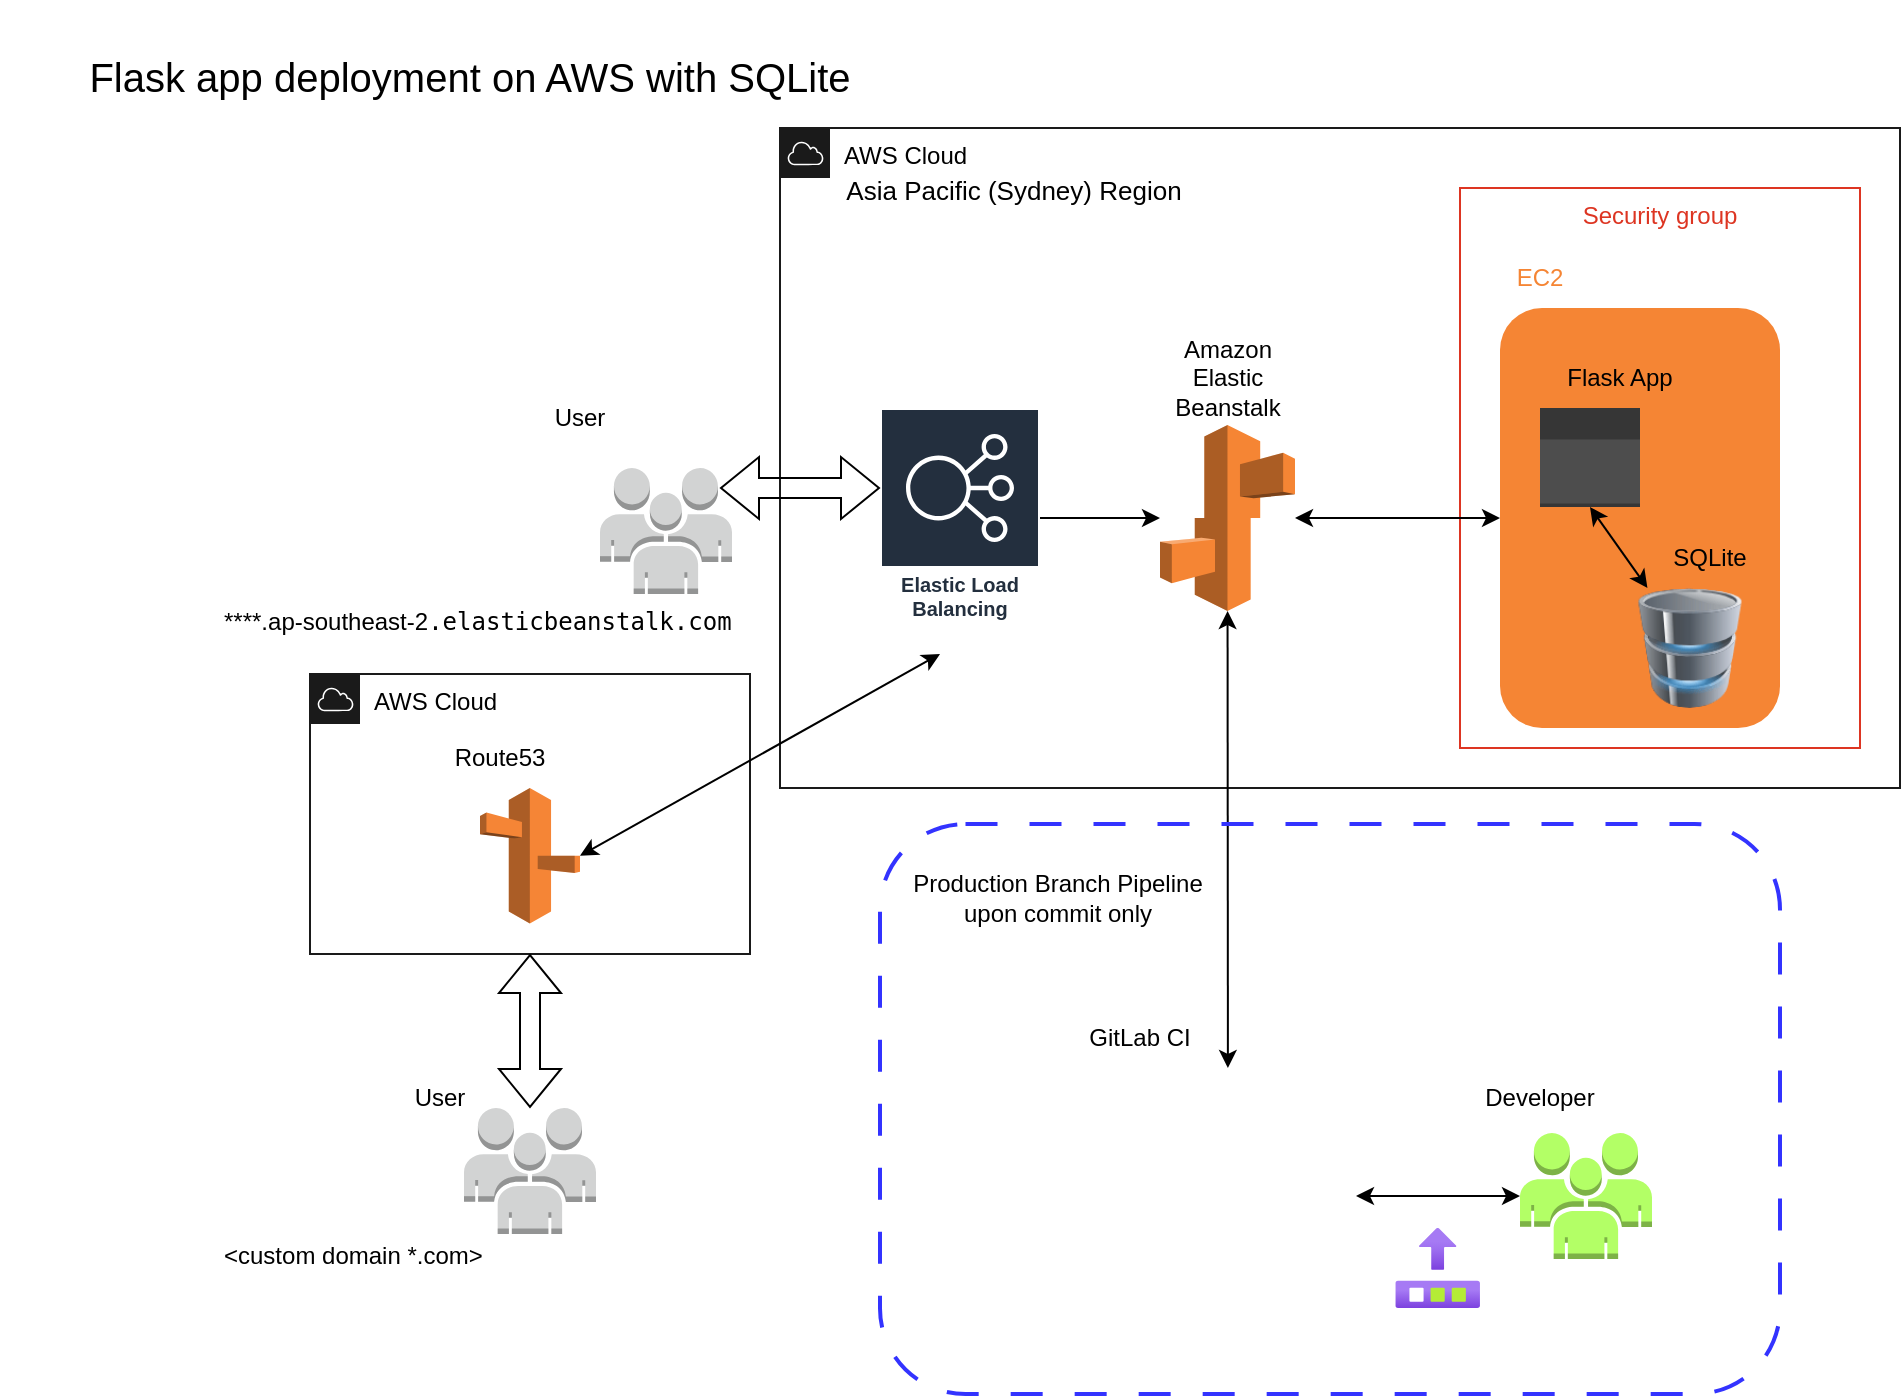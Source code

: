 <mxfile version="21.7.4" type="github">
  <diagram name="Page-1" id="kVDBZ0g_JJDt7dT5dPN7">
    <mxGraphModel dx="2284" dy="1874" grid="1" gridSize="10" guides="1" tooltips="1" connect="1" arrows="1" fold="1" page="1" pageScale="1" pageWidth="850" pageHeight="1100" math="0" shadow="0">
      <root>
        <mxCell id="0" />
        <mxCell id="1" parent="0" />
        <mxCell id="qzfVXRtsNQgnUzW1sL9Q-9" value="&lt;font color=&quot;#000000&quot;&gt;AWS Cloud&lt;/font&gt;" style="sketch=0;outlineConnect=0;gradientColor=none;html=1;whiteSpace=wrap;fontSize=12;fontStyle=0;shape=mxgraph.aws4.group;grIcon=mxgraph.aws4.group_aws_cloud;strokeColor=#1A1A1A;fillColor=none;verticalAlign=top;align=left;spacingLeft=30;fontColor=#AAB7B8;dashed=0;" vertex="1" parent="1">
          <mxGeometry x="220" y="60" width="560" height="330" as="geometry" />
        </mxCell>
        <mxCell id="qzfVXRtsNQgnUzW1sL9Q-28" value="" style="group" vertex="1" connectable="0" parent="1">
          <mxGeometry x="270" y="90" width="490" height="280" as="geometry" />
        </mxCell>
        <mxCell id="qzfVXRtsNQgnUzW1sL9Q-3" value="" style="outlineConnect=0;dashed=0;verticalLabelPosition=bottom;verticalAlign=top;align=center;html=1;shape=mxgraph.aws3.elastic_beanstalk;fillColor=#F58534;gradientColor=none;" vertex="1" parent="qzfVXRtsNQgnUzW1sL9Q-28">
          <mxGeometry x="140" y="118.5" width="67.5" height="93" as="geometry" />
        </mxCell>
        <mxCell id="qzfVXRtsNQgnUzW1sL9Q-8" value="Security group" style="fillColor=none;strokeColor=#DD3522;verticalAlign=top;fontStyle=0;fontColor=#DD3522;whiteSpace=wrap;html=1;" vertex="1" parent="qzfVXRtsNQgnUzW1sL9Q-28">
          <mxGeometry x="290" width="200" height="280" as="geometry" />
        </mxCell>
        <mxCell id="qzfVXRtsNQgnUzW1sL9Q-11" value="" style="group;fillColor=none;strokeColor=none;" vertex="1" connectable="0" parent="qzfVXRtsNQgnUzW1sL9Q-28">
          <mxGeometry x="330" y="80" width="120" height="190" as="geometry" />
        </mxCell>
        <mxCell id="qzfVXRtsNQgnUzW1sL9Q-20" value="" style="rounded=1;whiteSpace=wrap;html=1;fillColor=#F58534;strokeColor=none;" vertex="1" parent="qzfVXRtsNQgnUzW1sL9Q-11">
          <mxGeometry x="-20" y="-20" width="140" height="210" as="geometry" />
        </mxCell>
        <mxCell id="qzfVXRtsNQgnUzW1sL9Q-5" value="" style="outlineConnect=0;dashed=0;verticalLabelPosition=bottom;verticalAlign=top;align=center;html=1;shape=mxgraph.aws3.apps;fillColor=#4D4D4D;gradientColor=none;" vertex="1" parent="qzfVXRtsNQgnUzW1sL9Q-11">
          <mxGeometry y="30" width="50" height="49.5" as="geometry" />
        </mxCell>
        <mxCell id="qzfVXRtsNQgnUzW1sL9Q-10" value="Flask App" style="text;html=1;strokeColor=none;fillColor=none;align=center;verticalAlign=middle;whiteSpace=wrap;rounded=0;" vertex="1" parent="qzfVXRtsNQgnUzW1sL9Q-11">
          <mxGeometry x="10" width="60" height="30" as="geometry" />
        </mxCell>
        <mxCell id="qzfVXRtsNQgnUzW1sL9Q-13" value="" style="group" vertex="1" connectable="0" parent="qzfVXRtsNQgnUzW1sL9Q-11">
          <mxGeometry x="45" y="90" width="70" height="90" as="geometry" />
        </mxCell>
        <mxCell id="qzfVXRtsNQgnUzW1sL9Q-6" value="" style="image;html=1;image=img/lib/clip_art/computers/Database_128x128.png" vertex="1" parent="qzfVXRtsNQgnUzW1sL9Q-13">
          <mxGeometry y="30" width="60" height="60" as="geometry" />
        </mxCell>
        <mxCell id="qzfVXRtsNQgnUzW1sL9Q-12" value="SQLite" style="text;html=1;strokeColor=none;fillColor=none;align=center;verticalAlign=middle;whiteSpace=wrap;rounded=0;" vertex="1" parent="qzfVXRtsNQgnUzW1sL9Q-13">
          <mxGeometry x="10" width="60" height="30" as="geometry" />
        </mxCell>
        <mxCell id="qzfVXRtsNQgnUzW1sL9Q-19" value="" style="endArrow=classic;startArrow=classic;html=1;rounded=0;entryX=0.5;entryY=1;entryDx=0;entryDy=0;entryPerimeter=0;" edge="1" parent="qzfVXRtsNQgnUzW1sL9Q-11" source="qzfVXRtsNQgnUzW1sL9Q-6" target="qzfVXRtsNQgnUzW1sL9Q-5">
          <mxGeometry width="50" height="50" relative="1" as="geometry">
            <mxPoint x="-95" y="380" as="sourcePoint" />
            <mxPoint x="-45" y="330" as="targetPoint" />
          </mxGeometry>
        </mxCell>
        <mxCell id="qzfVXRtsNQgnUzW1sL9Q-15" value="Elastic Load Balancing" style="sketch=0;outlineConnect=0;fontColor=#232F3E;gradientColor=none;strokeColor=#ffffff;fillColor=#232F3E;dashed=0;verticalLabelPosition=middle;verticalAlign=bottom;align=center;html=1;whiteSpace=wrap;fontSize=10;fontStyle=1;spacing=3;shape=mxgraph.aws4.productIcon;prIcon=mxgraph.aws4.elastic_load_balancing;" vertex="1" parent="qzfVXRtsNQgnUzW1sL9Q-28">
          <mxGeometry y="110" width="80" height="110" as="geometry" />
        </mxCell>
        <mxCell id="qzfVXRtsNQgnUzW1sL9Q-16" value="" style="endArrow=classic;html=1;rounded=0;" edge="1" parent="qzfVXRtsNQgnUzW1sL9Q-28" source="qzfVXRtsNQgnUzW1sL9Q-15" target="qzfVXRtsNQgnUzW1sL9Q-3">
          <mxGeometry width="50" height="50" relative="1" as="geometry">
            <mxPoint x="210" y="190" as="sourcePoint" />
            <mxPoint x="260" y="130" as="targetPoint" />
          </mxGeometry>
        </mxCell>
        <mxCell id="qzfVXRtsNQgnUzW1sL9Q-18" value="" style="endArrow=classic;startArrow=classic;html=1;rounded=0;" edge="1" parent="qzfVXRtsNQgnUzW1sL9Q-28" source="qzfVXRtsNQgnUzW1sL9Q-3">
          <mxGeometry width="50" height="50" relative="1" as="geometry">
            <mxPoint x="160" y="90" as="sourcePoint" />
            <mxPoint x="310" y="165" as="targetPoint" />
          </mxGeometry>
        </mxCell>
        <mxCell id="qzfVXRtsNQgnUzW1sL9Q-22" value="Amazon Elastic Beanstalk" style="text;html=1;strokeColor=none;fillColor=none;align=center;verticalAlign=middle;whiteSpace=wrap;rounded=0;" vertex="1" parent="qzfVXRtsNQgnUzW1sL9Q-28">
          <mxGeometry x="133.75" y="80" width="80" height="30" as="geometry" />
        </mxCell>
        <mxCell id="qzfVXRtsNQgnUzW1sL9Q-27" value="EC2" style="text;html=1;strokeColor=none;fillColor=none;align=center;verticalAlign=middle;whiteSpace=wrap;rounded=0;fontColor=#F58534;" vertex="1" parent="qzfVXRtsNQgnUzW1sL9Q-28">
          <mxGeometry x="300" y="30" width="60" height="30" as="geometry" />
        </mxCell>
        <mxCell id="qzfVXRtsNQgnUzW1sL9Q-60" value="Asia Pacific (Sydney) Region" style="text;html=1;strokeColor=none;fillColor=none;align=center;verticalAlign=middle;whiteSpace=wrap;rounded=0;fontSize=13;" vertex="1" parent="qzfVXRtsNQgnUzW1sL9Q-28">
          <mxGeometry x="-42" y="-14" width="218" height="30" as="geometry" />
        </mxCell>
        <mxCell id="qzfVXRtsNQgnUzW1sL9Q-29" value="" style="outlineConnect=0;dashed=0;verticalLabelPosition=bottom;verticalAlign=top;align=center;html=1;shape=mxgraph.aws3.users;fillColor=#B3FF66;gradientColor=none;" vertex="1" parent="1">
          <mxGeometry x="590" y="562.5" width="66" height="63" as="geometry" />
        </mxCell>
        <mxCell id="qzfVXRtsNQgnUzW1sL9Q-31" value="&lt;div&gt;&lt;br&gt;&lt;/div&gt;&lt;div&gt;&lt;br&gt;&lt;/div&gt;&lt;div&gt;&lt;br&gt;&lt;/div&gt;&lt;div&gt;&lt;br&gt;&lt;/div&gt;&lt;div&gt;&lt;br&gt;&lt;/div&gt;&lt;div&gt;&lt;br&gt;&lt;/div&gt;&lt;div&gt;&lt;br&gt;&lt;/div&gt;&lt;div&gt;&lt;br&gt;&lt;/div&gt;&lt;div&gt;&lt;br&gt;&lt;/div&gt;&lt;div&gt;&lt;br&gt;&lt;/div&gt;&lt;div&gt;&lt;br&gt;&lt;/div&gt;&lt;div&gt;&lt;br&gt;&lt;/div&gt;&lt;div&gt;&lt;br&gt;&lt;/div&gt;&lt;div&gt;&lt;br&gt;&lt;/div&gt;&lt;div&gt;&lt;br&gt;&lt;/div&gt;&lt;div&gt;&lt;br&gt;&lt;/div&gt;" style="shape=flexArrow;endArrow=classic;startArrow=classic;html=1;rounded=0;" edge="1" parent="1">
          <mxGeometry width="100" height="100" relative="1" as="geometry">
            <mxPoint x="190" y="240" as="sourcePoint" />
            <mxPoint x="270" y="240" as="targetPoint" />
          </mxGeometry>
        </mxCell>
        <mxCell id="qzfVXRtsNQgnUzW1sL9Q-33" value="&lt;font style=&quot;font-size: 20px;&quot;&gt;Flask app deployment on AWS with SQLite&lt;br&gt;&lt;/font&gt;" style="text;html=1;strokeColor=none;fillColor=none;align=center;verticalAlign=middle;whiteSpace=wrap;rounded=0;fontSize=48;" vertex="1" parent="1">
          <mxGeometry x="-170" y="10" width="470" height="30" as="geometry" />
        </mxCell>
        <mxCell id="qzfVXRtsNQgnUzW1sL9Q-45" value="" style="shape=image;html=1;verticalAlign=top;verticalLabelPosition=bottom;labelBackgroundColor=#ffffff;imageAspect=0;aspect=fixed;image=https://cdn4.iconfinder.com/data/icons/socialcones/508/Gitlab-128.png" vertex="1" parent="1">
          <mxGeometry x="380" y="530" width="128" height="128" as="geometry" />
        </mxCell>
        <mxCell id="qzfVXRtsNQgnUzW1sL9Q-46" value="GitLab CI" style="text;html=1;strokeColor=none;fillColor=none;align=center;verticalAlign=middle;whiteSpace=wrap;rounded=0;" vertex="1" parent="1">
          <mxGeometry x="370" y="500" width="60" height="30" as="geometry" />
        </mxCell>
        <mxCell id="qzfVXRtsNQgnUzW1sL9Q-48" value="" style="endArrow=classic;startArrow=classic;html=1;rounded=0;" edge="1" parent="1" source="qzfVXRtsNQgnUzW1sL9Q-3" target="qzfVXRtsNQgnUzW1sL9Q-45">
          <mxGeometry width="50" height="50" relative="1" as="geometry">
            <mxPoint x="390" y="370" as="sourcePoint" />
            <mxPoint x="440" y="320" as="targetPoint" />
          </mxGeometry>
        </mxCell>
        <mxCell id="qzfVXRtsNQgnUzW1sL9Q-49" value="&lt;div&gt;Production Branch Pipeline&lt;/div&gt;&lt;div&gt;upon commit only&lt;br&gt;&lt;/div&gt;" style="text;html=1;strokeColor=none;fillColor=none;align=center;verticalAlign=middle;whiteSpace=wrap;rounded=0;" vertex="1" parent="1">
          <mxGeometry x="278" y="430" width="162" height="30" as="geometry" />
        </mxCell>
        <mxCell id="qzfVXRtsNQgnUzW1sL9Q-51" value="Developer" style="text;html=1;strokeColor=none;fillColor=none;align=center;verticalAlign=middle;whiteSpace=wrap;rounded=0;" vertex="1" parent="1">
          <mxGeometry x="560" y="530" width="80" height="30" as="geometry" />
        </mxCell>
        <mxCell id="qzfVXRtsNQgnUzW1sL9Q-52" value="User" style="text;html=1;strokeColor=none;fillColor=none;align=center;verticalAlign=middle;whiteSpace=wrap;rounded=0;" vertex="1" parent="1">
          <mxGeometry x="90" y="190" width="60" height="30" as="geometry" />
        </mxCell>
        <mxCell id="qzfVXRtsNQgnUzW1sL9Q-53" value="" style="outlineConnect=0;dashed=0;verticalLabelPosition=bottom;verticalAlign=top;align=center;html=1;shape=mxgraph.aws3.users;fillColor=#D2D3D3;gradientColor=none;" vertex="1" parent="1">
          <mxGeometry x="130" y="230" width="66" height="63" as="geometry" />
        </mxCell>
        <mxCell id="qzfVXRtsNQgnUzW1sL9Q-54" value="" style="endArrow=classic;startArrow=classic;html=1;rounded=0;entryX=1;entryY=0.5;entryDx=0;entryDy=0;" edge="1" parent="1" source="qzfVXRtsNQgnUzW1sL9Q-29" target="qzfVXRtsNQgnUzW1sL9Q-45">
          <mxGeometry width="50" height="50" relative="1" as="geometry">
            <mxPoint x="454" y="312" as="sourcePoint" />
            <mxPoint x="454" y="540" as="targetPoint" />
          </mxGeometry>
        </mxCell>
        <mxCell id="qzfVXRtsNQgnUzW1sL9Q-55" value="" style="image;aspect=fixed;html=1;points=[];align=center;fontSize=12;image=img/lib/azure2/general/Commit.svg;" vertex="1" parent="1">
          <mxGeometry x="527.65" y="610" width="42.35" height="40" as="geometry" />
        </mxCell>
        <mxCell id="qzfVXRtsNQgnUzW1sL9Q-57" value="****.ap-southeast-2&lt;code class=&quot;code&quot;&gt;.elasticbeanstalk.com&lt;/code&gt;" style="text;whiteSpace=wrap;html=1;" vertex="1" parent="1">
          <mxGeometry x="-60" y="293" width="360" height="40" as="geometry" />
        </mxCell>
        <mxCell id="qzfVXRtsNQgnUzW1sL9Q-58" value="" style="outlineConnect=0;dashed=0;verticalLabelPosition=bottom;verticalAlign=top;align=center;html=1;shape=mxgraph.aws3.route_53;fillColor=#F58536;gradientColor=none;" vertex="1" parent="1">
          <mxGeometry x="70" y="390" width="50" height="67.75" as="geometry" />
        </mxCell>
        <mxCell id="qzfVXRtsNQgnUzW1sL9Q-59" value="Route53" style="text;html=1;strokeColor=none;fillColor=none;align=center;verticalAlign=middle;whiteSpace=wrap;rounded=0;" vertex="1" parent="1">
          <mxGeometry x="50" y="360" width="60" height="30" as="geometry" />
        </mxCell>
        <mxCell id="qzfVXRtsNQgnUzW1sL9Q-61" value="" style="rounded=1;whiteSpace=wrap;html=1;fillColor=none;dashed=1;dashPattern=8 8;strokeWidth=2;strokeColor=#3333FF;" vertex="1" parent="1">
          <mxGeometry x="270" y="408" width="450" height="285" as="geometry" />
        </mxCell>
        <mxCell id="qzfVXRtsNQgnUzW1sL9Q-62" value="&lt;font color=&quot;#000000&quot;&gt;AWS Cloud&lt;/font&gt;" style="sketch=0;outlineConnect=0;gradientColor=none;html=1;whiteSpace=wrap;fontSize=12;fontStyle=0;shape=mxgraph.aws4.group;grIcon=mxgraph.aws4.group_aws_cloud;strokeColor=#1A1A1A;fillColor=none;verticalAlign=top;align=left;spacingLeft=30;fontColor=#AAB7B8;dashed=0;" vertex="1" parent="1">
          <mxGeometry x="-15" y="333" width="220" height="140" as="geometry" />
        </mxCell>
        <mxCell id="qzfVXRtsNQgnUzW1sL9Q-63" value="" style="endArrow=classic;startArrow=classic;html=1;rounded=0;entryX=1;entryY=0.75;entryDx=0;entryDy=0;exitX=1;exitY=0.5;exitDx=0;exitDy=0;exitPerimeter=0;" edge="1" parent="1" source="qzfVXRtsNQgnUzW1sL9Q-58" target="qzfVXRtsNQgnUzW1sL9Q-57">
          <mxGeometry width="50" height="50" relative="1" as="geometry">
            <mxPoint x="400" y="420" as="sourcePoint" />
            <mxPoint x="450" y="370" as="targetPoint" />
          </mxGeometry>
        </mxCell>
        <mxCell id="qzfVXRtsNQgnUzW1sL9Q-64" value="&lt;div&gt;&lt;br&gt;&lt;/div&gt;&lt;div&gt;&lt;br&gt;&lt;/div&gt;&lt;div&gt;&lt;br&gt;&lt;/div&gt;&lt;div&gt;&lt;br&gt;&lt;/div&gt;&lt;div&gt;&lt;br&gt;&lt;/div&gt;&lt;div&gt;&lt;br&gt;&lt;/div&gt;&lt;div&gt;&lt;br&gt;&lt;/div&gt;&lt;div&gt;&lt;br&gt;&lt;/div&gt;&lt;div&gt;&lt;br&gt;&lt;/div&gt;&lt;div&gt;&lt;br&gt;&lt;/div&gt;&lt;div&gt;&lt;br&gt;&lt;/div&gt;&lt;div&gt;&lt;br&gt;&lt;/div&gt;&lt;div&gt;&lt;br&gt;&lt;/div&gt;&lt;div&gt;&lt;br&gt;&lt;/div&gt;&lt;div&gt;&lt;br&gt;&lt;/div&gt;&lt;div&gt;&lt;br&gt;&lt;/div&gt;" style="shape=flexArrow;endArrow=classic;startArrow=classic;html=1;rounded=0;" edge="1" parent="1" source="qzfVXRtsNQgnUzW1sL9Q-66" target="qzfVXRtsNQgnUzW1sL9Q-62">
          <mxGeometry width="100" height="100" relative="1" as="geometry">
            <mxPoint x="30" y="650" as="sourcePoint" />
            <mxPoint x="110" y="650" as="targetPoint" />
          </mxGeometry>
        </mxCell>
        <mxCell id="qzfVXRtsNQgnUzW1sL9Q-65" value="User" style="text;html=1;strokeColor=none;fillColor=none;align=center;verticalAlign=middle;whiteSpace=wrap;rounded=0;" vertex="1" parent="1">
          <mxGeometry x="20" y="530" width="60" height="30" as="geometry" />
        </mxCell>
        <mxCell id="qzfVXRtsNQgnUzW1sL9Q-66" value="" style="outlineConnect=0;dashed=0;verticalLabelPosition=bottom;verticalAlign=top;align=center;html=1;shape=mxgraph.aws3.users;fillColor=#D2D3D3;gradientColor=none;" vertex="1" parent="1">
          <mxGeometry x="62" y="550" width="66" height="63" as="geometry" />
        </mxCell>
        <mxCell id="qzfVXRtsNQgnUzW1sL9Q-67" value="&amp;lt;custom domain *.com&amp;gt;" style="text;whiteSpace=wrap;html=1;" vertex="1" parent="1">
          <mxGeometry x="-60" y="610" width="160" height="40" as="geometry" />
        </mxCell>
      </root>
    </mxGraphModel>
  </diagram>
</mxfile>
